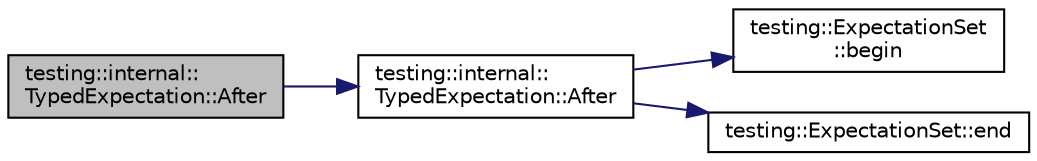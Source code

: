 digraph "testing::internal::TypedExpectation::After"
{
  edge [fontname="Helvetica",fontsize="10",labelfontname="Helvetica",labelfontsize="10"];
  node [fontname="Helvetica",fontsize="10",shape=record];
  rankdir="LR";
  Node24 [label="testing::internal::\lTypedExpectation::After",height=0.2,width=0.4,color="black", fillcolor="grey75", style="filled", fontcolor="black"];
  Node24 -> Node25 [color="midnightblue",fontsize="10",style="solid",fontname="Helvetica"];
  Node25 [label="testing::internal::\lTypedExpectation::After",height=0.2,width=0.4,color="black", fillcolor="white", style="filled",URL="$d2/d4b/classtesting_1_1internal_1_1_typed_expectation.html#a30f320d18ebf1a40e94883d7a56c6c8c"];
  Node25 -> Node26 [color="midnightblue",fontsize="10",style="solid",fontname="Helvetica"];
  Node26 [label="testing::ExpectationSet\l::begin",height=0.2,width=0.4,color="black", fillcolor="white", style="filled",URL="$db/df7/classtesting_1_1_expectation_set.html#ad7b8b900ef3f3e35a5d93aecd452504c"];
  Node25 -> Node27 [color="midnightblue",fontsize="10",style="solid",fontname="Helvetica"];
  Node27 [label="testing::ExpectationSet::end",height=0.2,width=0.4,color="black", fillcolor="white", style="filled",URL="$db/df7/classtesting_1_1_expectation_set.html#aac2a004529006c827e4d3420c4d4187a"];
}
